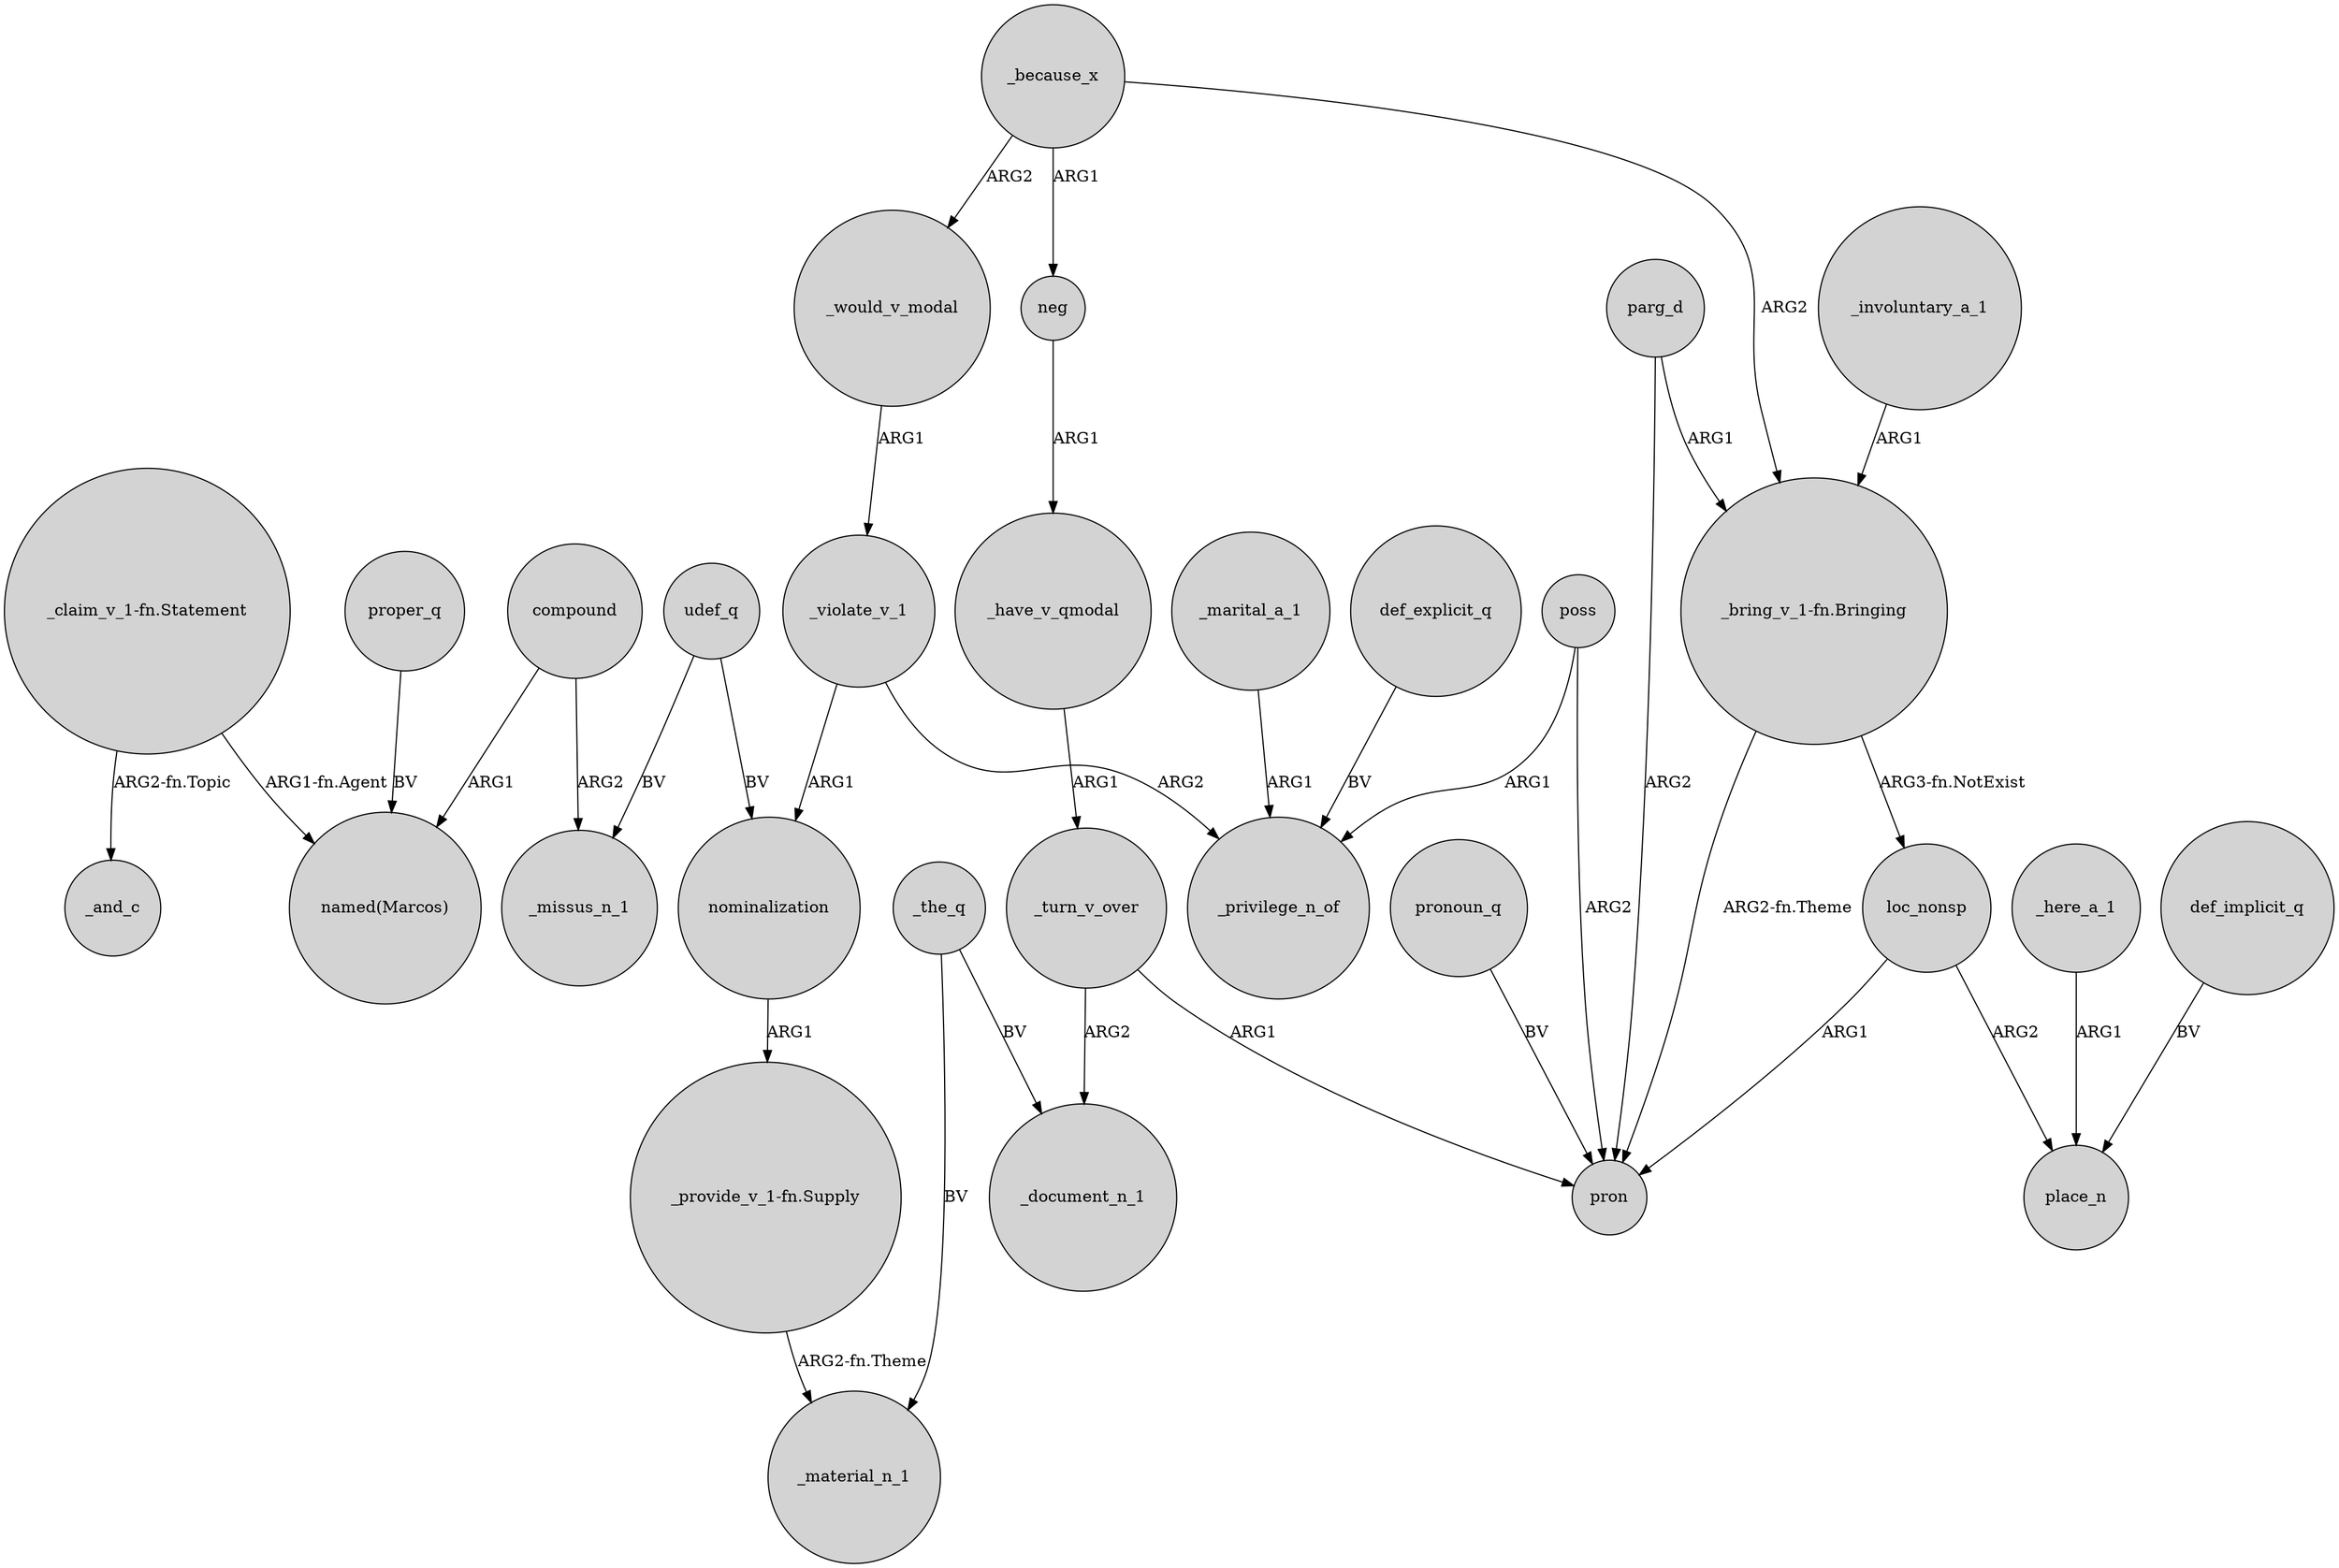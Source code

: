 digraph {
	node [shape=circle style=filled]
	"_claim_v_1-fn.Statement" -> "named(Marcos)" [label="ARG1-fn.Agent"]
	"_claim_v_1-fn.Statement" -> _and_c [label="ARG2-fn.Topic"]
	_the_q -> _document_n_1 [label=BV]
	_the_q -> _material_n_1 [label=BV]
	_here_a_1 -> place_n [label=ARG1]
	poss -> pron [label=ARG2]
	loc_nonsp -> pron [label=ARG1]
	_marital_a_1 -> _privilege_n_of [label=ARG1]
	_turn_v_over -> _document_n_1 [label=ARG2]
	neg -> _have_v_qmodal [label=ARG1]
	"_provide_v_1-fn.Supply" -> _material_n_1 [label="ARG2-fn.Theme"]
	compound -> _missus_n_1 [label=ARG2]
	def_implicit_q -> place_n [label=BV]
	udef_q -> _missus_n_1 [label=BV]
	nominalization -> "_provide_v_1-fn.Supply" [label=ARG1]
	_because_x -> "_bring_v_1-fn.Bringing" [label=ARG2]
	"_bring_v_1-fn.Bringing" -> pron [label="ARG2-fn.Theme"]
	def_explicit_q -> _privilege_n_of [label=BV]
	parg_d -> pron [label=ARG2]
	compound -> "named(Marcos)" [label=ARG1]
	_because_x -> _would_v_modal [label=ARG2]
	pronoun_q -> pron [label=BV]
	parg_d -> "_bring_v_1-fn.Bringing" [label=ARG1]
	udef_q -> nominalization [label=BV]
	"_bring_v_1-fn.Bringing" -> loc_nonsp [label="ARG3-fn.NotExist"]
	loc_nonsp -> place_n [label=ARG2]
	_turn_v_over -> pron [label=ARG1]
	poss -> _privilege_n_of [label=ARG1]
	_because_x -> neg [label=ARG1]
	_violate_v_1 -> nominalization [label=ARG1]
	_violate_v_1 -> _privilege_n_of [label=ARG2]
	_have_v_qmodal -> _turn_v_over [label=ARG1]
	proper_q -> "named(Marcos)" [label=BV]
	_would_v_modal -> _violate_v_1 [label=ARG1]
	_involuntary_a_1 -> "_bring_v_1-fn.Bringing" [label=ARG1]
}
